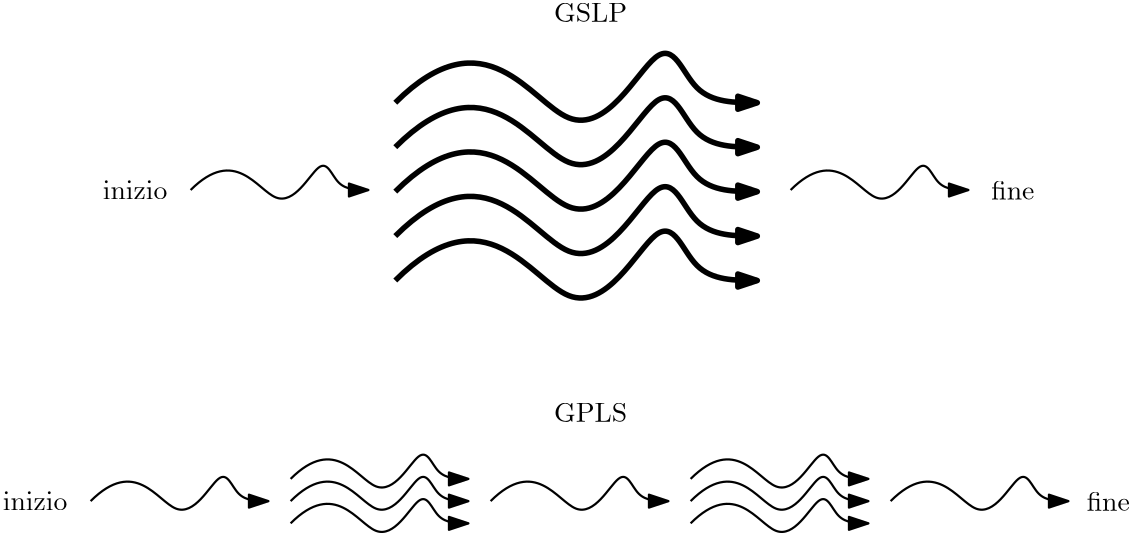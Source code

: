 <?xml version="1.0"?>
<!DOCTYPE ipe SYSTEM "ipe.dtd">
<ipe version="70218" creator="Ipe 7.2.28">
<info created="D:20241005114010" modified="D:20241005114043"/>
<ipestyle name="basic">
<symbol name="arrow/arc(spx)">
<path stroke="sym-stroke" fill="sym-stroke" pen="sym-pen">
0 0 m
-1 0.333 l
-1 -0.333 l
h
</path>
</symbol>
<symbol name="arrow/farc(spx)">
<path stroke="sym-stroke" fill="white" pen="sym-pen">
0 0 m
-1 0.333 l
-1 -0.333 l
h
</path>
</symbol>
<symbol name="arrow/ptarc(spx)">
<path stroke="sym-stroke" fill="sym-stroke" pen="sym-pen">
0 0 m
-1 0.333 l
-0.8 0 l
-1 -0.333 l
h
</path>
</symbol>
<symbol name="arrow/fptarc(spx)">
<path stroke="sym-stroke" fill="white" pen="sym-pen">
0 0 m
-1 0.333 l
-0.8 0 l
-1 -0.333 l
h
</path>
</symbol>
<symbol name="mark/circle(sx)" transformations="translations">
<path fill="sym-stroke">
0.6 0 0 0.6 0 0 e
0.4 0 0 0.4 0 0 e
</path>
</symbol>
<symbol name="mark/disk(sx)" transformations="translations">
<path fill="sym-stroke">
0.6 0 0 0.6 0 0 e
</path>
</symbol>
<symbol name="mark/fdisk(sfx)" transformations="translations">
<group>
<path fill="sym-fill">
0.5 0 0 0.5 0 0 e
</path>
<path fill="sym-stroke" fillrule="eofill">
0.6 0 0 0.6 0 0 e
0.4 0 0 0.4 0 0 e
</path>
</group>
</symbol>
<symbol name="mark/box(sx)" transformations="translations">
<path fill="sym-stroke" fillrule="eofill">
-0.6 -0.6 m
0.6 -0.6 l
0.6 0.6 l
-0.6 0.6 l
h
-0.4 -0.4 m
0.4 -0.4 l
0.4 0.4 l
-0.4 0.4 l
h
</path>
</symbol>
<symbol name="mark/square(sx)" transformations="translations">
<path fill="sym-stroke">
-0.6 -0.6 m
0.6 -0.6 l
0.6 0.6 l
-0.6 0.6 l
h
</path>
</symbol>
<symbol name="mark/fsquare(sfx)" transformations="translations">
<group>
<path fill="sym-fill">
-0.5 -0.5 m
0.5 -0.5 l
0.5 0.5 l
-0.5 0.5 l
h
</path>
<path fill="sym-stroke" fillrule="eofill">
-0.6 -0.6 m
0.6 -0.6 l
0.6 0.6 l
-0.6 0.6 l
h
-0.4 -0.4 m
0.4 -0.4 l
0.4 0.4 l
-0.4 0.4 l
h
</path>
</group>
</symbol>
<symbol name="mark/cross(sx)" transformations="translations">
<group>
<path fill="sym-stroke">
-0.43 -0.57 m
0.57 0.43 l
0.43 0.57 l
-0.57 -0.43 l
h
</path>
<path fill="sym-stroke">
-0.43 0.57 m
0.57 -0.43 l
0.43 -0.57 l
-0.57 0.43 l
h
</path>
</group>
</symbol>
<symbol name="arrow/fnormal(spx)">
<path stroke="sym-stroke" fill="white" pen="sym-pen">
0 0 m
-1 0.333 l
-1 -0.333 l
h
</path>
</symbol>
<symbol name="arrow/pointed(spx)">
<path stroke="sym-stroke" fill="sym-stroke" pen="sym-pen">
0 0 m
-1 0.333 l
-0.8 0 l
-1 -0.333 l
h
</path>
</symbol>
<symbol name="arrow/fpointed(spx)">
<path stroke="sym-stroke" fill="white" pen="sym-pen">
0 0 m
-1 0.333 l
-0.8 0 l
-1 -0.333 l
h
</path>
</symbol>
<symbol name="arrow/linear(spx)">
<path stroke="sym-stroke" pen="sym-pen">
-1 0.333 m
0 0 l
-1 -0.333 l
</path>
</symbol>
<symbol name="arrow/fdouble(spx)">
<path stroke="sym-stroke" fill="white" pen="sym-pen">
0 0 m
-1 0.333 l
-1 -0.333 l
h
-1 0 m
-2 0.333 l
-2 -0.333 l
h
</path>
</symbol>
<symbol name="arrow/double(spx)">
<path stroke="sym-stroke" fill="sym-stroke" pen="sym-pen">
0 0 m
-1 0.333 l
-1 -0.333 l
h
-1 0 m
-2 0.333 l
-2 -0.333 l
h
</path>
</symbol>
<symbol name="arrow/mid-normal(spx)">
<path stroke="sym-stroke" fill="sym-stroke" pen="sym-pen">
0.5 0 m
-0.5 0.333 l
-0.5 -0.333 l
h
</path>
</symbol>
<symbol name="arrow/mid-fnormal(spx)">
<path stroke="sym-stroke" fill="white" pen="sym-pen">
0.5 0 m
-0.5 0.333 l
-0.5 -0.333 l
h
</path>
</symbol>
<symbol name="arrow/mid-pointed(spx)">
<path stroke="sym-stroke" fill="sym-stroke" pen="sym-pen">
0.5 0 m
-0.5 0.333 l
-0.3 0 l
-0.5 -0.333 l
h
</path>
</symbol>
<symbol name="arrow/mid-fpointed(spx)">
<path stroke="sym-stroke" fill="white" pen="sym-pen">
0.5 0 m
-0.5 0.333 l
-0.3 0 l
-0.5 -0.333 l
h
</path>
</symbol>
<symbol name="arrow/mid-double(spx)">
<path stroke="sym-stroke" fill="sym-stroke" pen="sym-pen">
1 0 m
0 0.333 l
0 -0.333 l
h
0 0 m
-1 0.333 l
-1 -0.333 l
h
</path>
</symbol>
<symbol name="arrow/mid-fdouble(spx)">
<path stroke="sym-stroke" fill="white" pen="sym-pen">
1 0 m
0 0.333 l
0 -0.333 l
h
0 0 m
-1 0.333 l
-1 -0.333 l
h
</path>
</symbol>
<anglesize name="22.5 deg" value="22.5"/>
<anglesize name="30 deg" value="30"/>
<anglesize name="45 deg" value="45"/>
<anglesize name="60 deg" value="60"/>
<anglesize name="90 deg" value="90"/>
<arrowsize name="large" value="10"/>
<arrowsize name="small" value="5"/>
<arrowsize name="tiny" value="3"/>
<color name="blue" value="0 0 1"/>
<color name="brown" value="0.647 0.165 0.165"/>
<color name="darkblue" value="0 0 0.545"/>
<color name="darkcyan" value="0 0.545 0.545"/>
<color name="darkgray" value="0.663"/>
<color name="darkgreen" value="0 0.392 0"/>
<color name="darkmagenta" value="0.545 0 0.545"/>
<color name="darkorange" value="1 0.549 0"/>
<color name="darkred" value="0.545 0 0"/>
<color name="gold" value="1 0.843 0"/>
<color name="gray" value="0.745"/>
<color name="green" value="0 1 0"/>
<color name="lightblue" value="0.678 0.847 0.902"/>
<color name="lightcyan" value="0.878 1 1"/>
<color name="lightgray" value="0.827"/>
<color name="lightgreen" value="0.565 0.933 0.565"/>
<color name="lightyellow" value="1 1 0.878"/>
<color name="navy" value="0 0 0.502"/>
<color name="orange" value="1 0.647 0"/>
<color name="pink" value="1 0.753 0.796"/>
<color name="purple" value="0.627 0.125 0.941"/>
<color name="red" value="1 0 0"/>
<color name="seagreen" value="0.18 0.545 0.341"/>
<color name="turquoise" value="0.251 0.878 0.816"/>
<color name="violet" value="0.933 0.51 0.933"/>
<color name="yellow" value="1 1 0"/>
<dashstyle name="dash dot dotted" value="[4 2 1 2 1 2] 0"/>
<dashstyle name="dash dotted" value="[4 2 1 2] 0"/>
<dashstyle name="dashed" value="[4] 0"/>
<dashstyle name="dotted" value="[1 3] 0"/>
<gridsize name="10 pts (~3.5 mm)" value="10"/>
<gridsize name="14 pts (~5 mm)" value="14"/>
<gridsize name="16 pts (~6 mm)" value="16"/>
<gridsize name="20 pts (~7 mm)" value="20"/>
<gridsize name="28 pts (~10 mm)" value="28"/>
<gridsize name="32 pts (~12 mm)" value="32"/>
<gridsize name="4 pts" value="4"/>
<gridsize name="56 pts (~20 mm)" value="56"/>
<gridsize name="8 pts (~3 mm)" value="8"/>
<opacity name="10%" value="0.1"/>
<opacity name="30%" value="0.3"/>
<opacity name="50%" value="0.5"/>
<opacity name="75%" value="0.75"/>
<pen name="fat" value="1.2"/>
<pen name="heavier" value="0.8"/>
<pen name="ultrafat" value="2"/>
<symbolsize name="large" value="5"/>
<symbolsize name="small" value="2"/>
<symbolsize name="tiny" value="1.1"/>
<textsize name="Huge" value="\Huge"/>
<textsize name="LARGE" value="\LARGE"/>
<textsize name="Large" value="\Large"/>
<textsize name="footnote" value="\footnotesize"/>
<textsize name="huge" value="\huge"/>
<textsize name="large" value="\large"/>
<textsize name="script" value="\scriptsize"/>
<textsize name="small" value="\small"/>
<textsize name="tiny" value="\tiny"/>
<textstyle name="center" begin="\begin{center}" end="\end{center}"/>
<textstyle name="item" begin="\begin{itemize}\item{}" end="\end{itemize}"/>
<textstyle name="itemize" begin="\begin{itemize}" end="\end{itemize}"/>
<tiling name="falling" angle="-60" step="4" width="1"/>
<tiling name="rising" angle="30" step="4" width="1"/>
</ipestyle>
<page>
<layer name="alpha"/>
<view layers="alpha" active="alpha"/>
<path layer="alpha" matrix="1 0 0 1 0 -28" stroke="0" pen="heavier" arrow="normal/normal">
144 784 m
160 800
176 768
192 800
196 784
204 784
208 784 c
</path>
<path matrix="2.03631 0 0 2.03631 -75.5521 -841.047" stroke="0" pen="ultrafat" arrow="normal/normal">
144 784 m
160 800
176 768
192 800
196 784
204 784
208 784 c
</path>
<path matrix="2.03631 0 0 2.03631 -75.5521 -857.047" stroke="0" pen="ultrafat" arrow="normal/normal">
144 784 m
160 800
176 768
192 800
196 784
204 784
208 784 c
</path>
<path matrix="2.03631 0 0 2.03631 -75.5521 -825.047" stroke="0" pen="ultrafat" arrow="normal/normal">
144 784 m
160 800
176 768
192 800
196 784
204 784
208 784 c
</path>
<path matrix="2.03631 0 0 2.03631 -75.5521 -809.047" stroke="0" pen="ultrafat" arrow="normal/normal">
144 784 m
160 800
176 768
192 800
196 784
204 784
208 784 c
</path>
<path matrix="2.03631 0 0 2.03631 -75.5521 -873.047" stroke="0" pen="ultrafat" arrow="normal/normal">
144 784 m
160 800
176 768
192 800
196 784
204 784
208 784 c
</path>
<path matrix="1 0 0 1 216 -28" stroke="0" pen="heavier" arrow="normal/normal">
144 784 m
160 800
176 768
192 800
196 784
204 784
208 784 c
</path>
<path matrix="1 0 0 1 -36 -140" stroke="0" pen="heavier" arrow="normal/normal">
144 784 m
160 800
176 768
192 800
196 784
204 784
208 784 c
</path>
<path matrix="1 0 0 1 36 -140" stroke="0" pen="heavier" arrow="normal/normal">
144 784 m
160 800
176 768
192 800
196 784
204 784
208 784 c
</path>
<path matrix="1 0 0 1 36 -132" stroke="0" pen="heavier" arrow="normal/normal">
144 784 m
160 800
176 768
192 800
196 784
204 784
208 784 c
</path>
<path matrix="1 0 0 1 36 -148" stroke="0" pen="heavier" arrow="normal/normal">
144 784 m
160 800
176 768
192 800
196 784
204 784
208 784 c
</path>
<path matrix="1 0 0 1 108 -140" stroke="0" pen="heavier" arrow="normal/normal">
144 784 m
160 800
176 768
192 800
196 784
204 784
208 784 c
</path>
<path matrix="1 0 0 1 180 -140" stroke="0" pen="heavier" arrow="normal/normal">
144 784 m
160 800
176 768
192 800
196 784
204 784
208 784 c
</path>
<path matrix="1 0 0 1 180 -132" stroke="0" pen="heavier" arrow="normal/normal">
144 784 m
160 800
176 768
192 800
196 784
204 784
208 784 c
</path>
<path matrix="1 0 0 1 180 -148" stroke="0" pen="heavier" arrow="normal/normal">
144 784 m
160 800
176 768
192 800
196 784
204 784
208 784 c
</path>
<path matrix="1 0 0 1 252 -140" stroke="0" pen="heavier" arrow="normal/normal">
144 784 m
160 800
176 768
192 800
196 784
204 784
208 784 c
</path>
<text matrix="1 0 0 1 12 -28" transformations="translations" pos="112 784" stroke="0" type="label" width="23.246" height="6.654" depth="0" halign="center" valign="center">inizio</text>
<text matrix="1 0 0 1 -24 -140" transformations="translations" pos="112 784" stroke="0" type="label" width="23.246" height="6.654" depth="0" halign="center" valign="center">inizio</text>
<text matrix="1 0 0 1 328 -28" transformations="translations" pos="112 784" stroke="0" type="label" width="15.497" height="6.918" depth="0" halign="center" valign="center">fine</text>
<text matrix="1 0 0 1 364 -140" transformations="translations" pos="112 784" stroke="0" type="label" width="18.818" height="6.918" depth="0" halign="center" valign="center">fine </text>
<text matrix="1 0 0 1 176 36" transformations="translations" pos="112 784" stroke="0" type="label" width="26.36" height="6.808" depth="0" halign="center" valign="center">GSLP</text>
<text matrix="1 0 0 1 176 -108" transformations="translations" pos="112 784" stroke="0" type="label" width="26.36" height="6.808" depth="0" halign="center" valign="center">GPLS</text>
</page>
</ipe>
